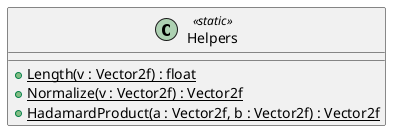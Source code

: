 @startuml
class Helpers <<static>> {
    + {static} Length(v : Vector2f) : float
    + {static} Normalize(v : Vector2f) : Vector2f
    + {static} HadamardProduct(a : Vector2f, b : Vector2f) : Vector2f
}
@enduml
